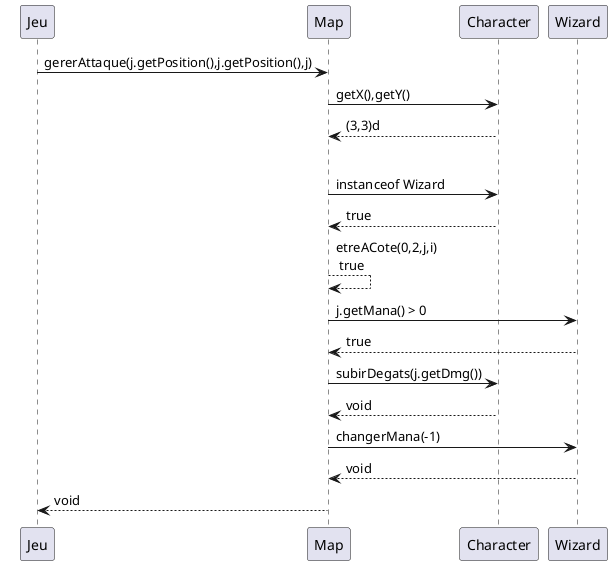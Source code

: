 @startuml

Jeu -> Map : gererAttaque(j.getPosition(),j.getPosition(),j)
Map -> Character : getX(),getY()
Character --> Map : (3,3)d
    group pour i de 0 à tout les character dans la liste 
Map -> Character : instanceof Wizard
Map <-- Character : true
Map --> Map : etreACote(0,2,j,i)\n true
Map -> Wizard : j.getMana() > 0
Map <-- Wizard : true
Map -> Character : subirDegats(j.getDmg())
Map <-- Character : void
Map -> Wizard : changerMana(-1)
Map <-- Wizard : void
Map --> Jeu : void
@enduml